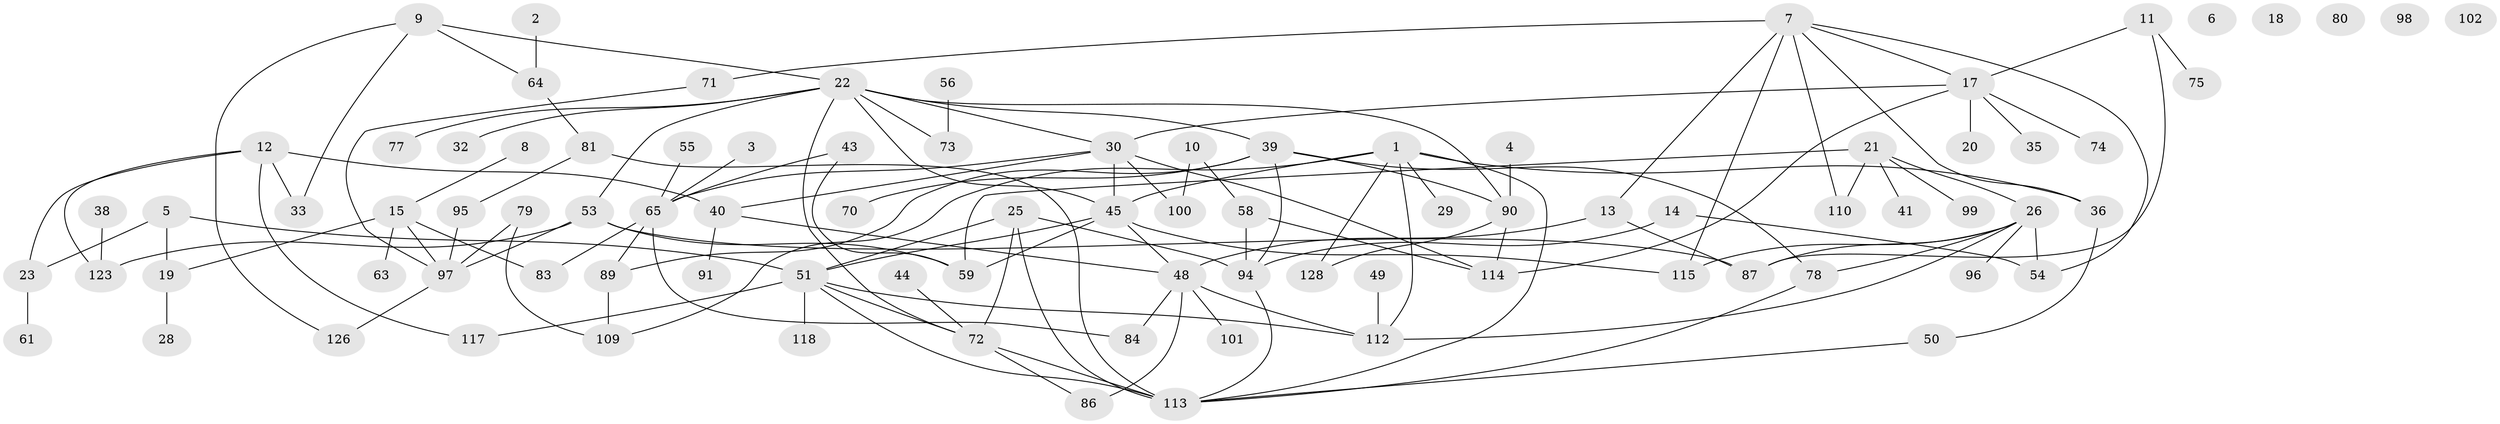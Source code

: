 // Generated by graph-tools (version 1.1) at 2025/23/03/03/25 07:23:24]
// undirected, 90 vertices, 132 edges
graph export_dot {
graph [start="1"]
  node [color=gray90,style=filled];
  1 [super="+46"];
  2;
  3;
  4;
  5 [super="+34"];
  6;
  7 [super="+16"];
  8;
  9 [super="+105"];
  10 [super="+42"];
  11 [super="+125"];
  12 [super="+37"];
  13;
  14 [super="+62"];
  15 [super="+24"];
  17 [super="+47"];
  18 [super="+60"];
  19;
  20;
  21 [super="+27"];
  22 [super="+108"];
  23 [super="+107"];
  25 [super="+85"];
  26 [super="+104"];
  28;
  29 [super="+76"];
  30 [super="+31"];
  32;
  33;
  35;
  36 [super="+88"];
  38;
  39 [super="+116"];
  40;
  41 [super="+68"];
  43;
  44;
  45 [super="+57"];
  48 [super="+69"];
  49;
  50;
  51 [super="+52"];
  53 [super="+66"];
  54;
  55;
  56;
  58 [super="+67"];
  59 [super="+106"];
  61;
  63;
  64;
  65 [super="+92"];
  70;
  71;
  72 [super="+82"];
  73 [super="+120"];
  74;
  75;
  77;
  78 [super="+127"];
  79;
  80;
  81 [super="+122"];
  83;
  84;
  86;
  87 [super="+124"];
  89 [super="+121"];
  90 [super="+93"];
  91;
  94;
  95 [super="+103"];
  96;
  97 [super="+111"];
  98;
  99;
  100;
  101;
  102;
  109;
  110;
  112;
  113 [super="+119"];
  114;
  115;
  117;
  118;
  123;
  126;
  128;
  1 -- 36;
  1 -- 128;
  1 -- 112;
  1 -- 113;
  1 -- 109;
  1 -- 29;
  1 -- 45;
  2 -- 64;
  3 -- 65;
  4 -- 90;
  5 -- 19;
  5 -- 51;
  5 -- 23;
  7 -- 13;
  7 -- 36;
  7 -- 54;
  7 -- 71;
  7 -- 110;
  7 -- 115;
  7 -- 17;
  8 -- 15;
  9 -- 33;
  9 -- 126;
  9 -- 64;
  9 -- 22;
  10 -- 100;
  10 -- 58;
  11 -- 75;
  11 -- 87;
  11 -- 17;
  12 -- 23;
  12 -- 33;
  12 -- 117;
  12 -- 40;
  12 -- 123;
  13 -- 48;
  13 -- 87;
  14 -- 54;
  14 -- 94;
  15 -- 19;
  15 -- 83;
  15 -- 63;
  15 -- 97;
  17 -- 20;
  17 -- 35;
  17 -- 74;
  17 -- 114;
  17 -- 30;
  19 -- 28;
  21 -- 41;
  21 -- 99;
  21 -- 110;
  21 -- 59;
  21 -- 26;
  22 -- 39;
  22 -- 45;
  22 -- 73;
  22 -- 90;
  22 -- 32;
  22 -- 77;
  22 -- 53;
  22 -- 30;
  22 -- 72;
  23 -- 61;
  25 -- 72;
  25 -- 94;
  25 -- 113;
  25 -- 51;
  26 -- 54;
  26 -- 87;
  26 -- 78;
  26 -- 96;
  26 -- 112;
  26 -- 115;
  30 -- 100;
  30 -- 65;
  30 -- 114;
  30 -- 40;
  30 -- 45;
  36 -- 50;
  38 -- 123;
  39 -- 94;
  39 -- 89;
  39 -- 90;
  39 -- 70;
  39 -- 78;
  40 -- 48;
  40 -- 91;
  43 -- 65;
  43 -- 59;
  44 -- 72;
  45 -- 51;
  45 -- 48;
  45 -- 115;
  45 -- 59;
  48 -- 84;
  48 -- 112;
  48 -- 101;
  48 -- 86;
  49 -- 112;
  50 -- 113;
  51 -- 72;
  51 -- 112;
  51 -- 113;
  51 -- 117;
  51 -- 118;
  53 -- 87;
  53 -- 123;
  53 -- 59;
  53 -- 97;
  55 -- 65;
  56 -- 73;
  58 -- 94;
  58 -- 114;
  64 -- 81;
  65 -- 89;
  65 -- 83;
  65 -- 84;
  71 -- 97;
  72 -- 113;
  72 -- 86;
  78 -- 113;
  79 -- 109;
  79 -- 97;
  81 -- 113;
  81 -- 95;
  89 -- 109;
  90 -- 128;
  90 -- 114;
  94 -- 113;
  95 -- 97;
  97 -- 126;
}

